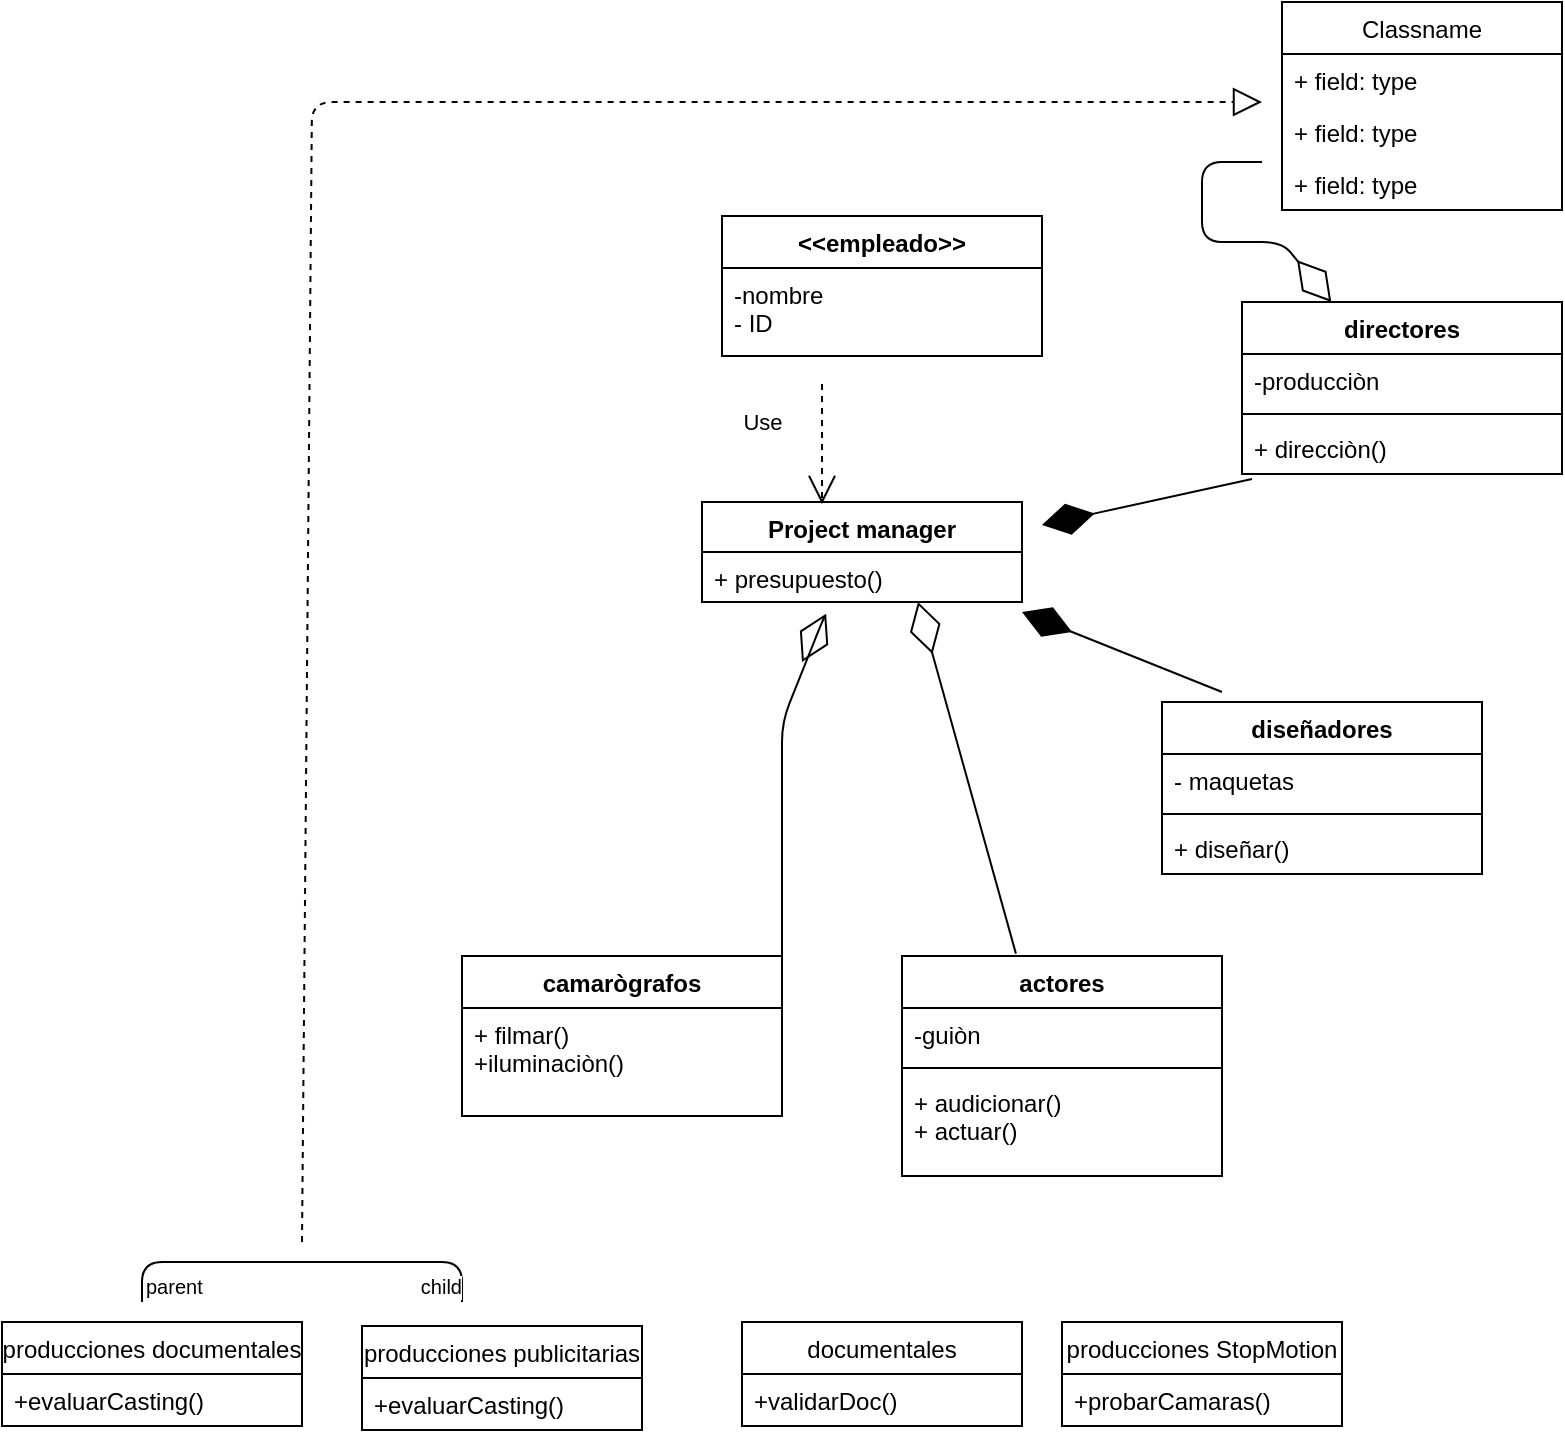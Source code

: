 <mxfile version="12.3.9" type="github" pages="1"><diagram id="vVpH0C6Pk8GVS6hEvkNi" name="Page-1"><mxGraphModel dx="868" dy="520" grid="1" gridSize="10" guides="1" tooltips="1" connect="1" arrows="1" fold="1" page="1" pageScale="1" pageWidth="827" pageHeight="1169" math="0" shadow="0"><root><mxCell id="0"/><mxCell id="1" parent="0"/><mxCell id="zIwAFPEAgvgHFBo0EhBA-1" value="camarògrafos" style="swimlane;fontStyle=1;align=center;verticalAlign=top;childLayout=stackLayout;horizontal=1;startSize=26;horizontalStack=0;resizeParent=1;resizeParentMax=0;resizeLast=0;collapsible=1;marginBottom=0;" vertex="1" parent="1"><mxGeometry x="240" y="527" width="160" height="80" as="geometry"/></mxCell><mxCell id="zIwAFPEAgvgHFBo0EhBA-4" value="+ filmar()&#10;+iluminaciòn()&#10;" style="text;strokeColor=none;fillColor=none;align=left;verticalAlign=top;spacingLeft=4;spacingRight=4;overflow=hidden;rotatable=0;points=[[0,0.5],[1,0.5]];portConstraint=eastwest;" vertex="1" parent="zIwAFPEAgvgHFBo0EhBA-1"><mxGeometry y="26" width="160" height="54" as="geometry"/></mxCell><mxCell id="zIwAFPEAgvgHFBo0EhBA-18" value="Project manager" style="swimlane;fontStyle=1;align=center;verticalAlign=top;childLayout=stackLayout;horizontal=1;startSize=25;horizontalStack=0;resizeParent=1;resizeParentMax=0;resizeLast=0;collapsible=1;marginBottom=0;" vertex="1" parent="1"><mxGeometry x="360" y="300" width="160" height="50" as="geometry"/></mxCell><mxCell id="zIwAFPEAgvgHFBo0EhBA-21" value="+ presupuesto()" style="text;strokeColor=none;fillColor=none;align=left;verticalAlign=top;spacingLeft=4;spacingRight=4;overflow=hidden;rotatable=0;points=[[0,0.5],[1,0.5]];portConstraint=eastwest;" vertex="1" parent="zIwAFPEAgvgHFBo0EhBA-18"><mxGeometry y="25" width="160" height="25" as="geometry"/></mxCell><mxCell id="zIwAFPEAgvgHFBo0EhBA-25" value="" style="endArrow=diamondThin;endFill=1;endSize=24;html=1;" edge="1" parent="1"><mxGeometry width="160" relative="1" as="geometry"><mxPoint x="620" y="395" as="sourcePoint"/><mxPoint x="520" y="355" as="targetPoint"/></mxGeometry></mxCell><mxCell id="zIwAFPEAgvgHFBo0EhBA-26" value="" style="endArrow=diamondThin;endFill=1;endSize=24;html=1;" edge="1" parent="1"><mxGeometry width="160" relative="1" as="geometry"><mxPoint x="635" y="288.5" as="sourcePoint"/><mxPoint x="530" y="311.5" as="targetPoint"/></mxGeometry></mxCell><mxCell id="zIwAFPEAgvgHFBo0EhBA-28" value="" style="endArrow=diamondThin;endFill=0;endSize=24;html=1;exitX=0.606;exitY=-0.023;exitDx=0;exitDy=0;exitPerimeter=0;" edge="1" parent="1"><mxGeometry width="160" relative="1" as="geometry"><mxPoint x="516.96" y="525.804" as="sourcePoint"/><mxPoint x="468" y="350" as="targetPoint"/></mxGeometry></mxCell><mxCell id="zIwAFPEAgvgHFBo0EhBA-29" value="" style="endArrow=diamondThin;endFill=0;endSize=24;html=1;exitX=1;exitY=0;exitDx=0;exitDy=0;exitPerimeter=0;" edge="1" parent="1" source="zIwAFPEAgvgHFBo0EhBA-1"><mxGeometry width="160" relative="1" as="geometry"><mxPoint x="200" y="430" as="sourcePoint"/><mxPoint x="410" y="380" as="targetPoint"/><Array as="points"><mxPoint x="400" y="410"/><mxPoint x="420" y="360"/></Array></mxGeometry></mxCell><mxCell id="zIwAFPEAgvgHFBo0EhBA-43" value="directores" style="swimlane;fontStyle=1;align=center;verticalAlign=top;childLayout=stackLayout;horizontal=1;startSize=26;horizontalStack=0;resizeParent=1;resizeParentMax=0;resizeLast=0;collapsible=1;marginBottom=0;" vertex="1" parent="1"><mxGeometry x="630" y="200" width="160" height="86" as="geometry"/></mxCell><mxCell id="zIwAFPEAgvgHFBo0EhBA-44" value="-producciòn" style="text;strokeColor=none;fillColor=none;align=left;verticalAlign=top;spacingLeft=4;spacingRight=4;overflow=hidden;rotatable=0;points=[[0,0.5],[1,0.5]];portConstraint=eastwest;" vertex="1" parent="zIwAFPEAgvgHFBo0EhBA-43"><mxGeometry y="26" width="160" height="26" as="geometry"/></mxCell><mxCell id="zIwAFPEAgvgHFBo0EhBA-45" value="" style="line;strokeWidth=1;fillColor=none;align=left;verticalAlign=middle;spacingTop=-1;spacingLeft=3;spacingRight=3;rotatable=0;labelPosition=right;points=[];portConstraint=eastwest;" vertex="1" parent="zIwAFPEAgvgHFBo0EhBA-43"><mxGeometry y="52" width="160" height="8" as="geometry"/></mxCell><mxCell id="zIwAFPEAgvgHFBo0EhBA-46" value="+ direcciòn()" style="text;strokeColor=none;fillColor=none;align=left;verticalAlign=top;spacingLeft=4;spacingRight=4;overflow=hidden;rotatable=0;points=[[0,0.5],[1,0.5]];portConstraint=eastwest;" vertex="1" parent="zIwAFPEAgvgHFBo0EhBA-43"><mxGeometry y="60" width="160" height="26" as="geometry"/></mxCell><mxCell id="zIwAFPEAgvgHFBo0EhBA-47" value="diseñadores" style="swimlane;fontStyle=1;align=center;verticalAlign=top;childLayout=stackLayout;horizontal=1;startSize=26;horizontalStack=0;resizeParent=1;resizeParentMax=0;resizeLast=0;collapsible=1;marginBottom=0;" vertex="1" parent="1"><mxGeometry x="590" y="400" width="160" height="86" as="geometry"/></mxCell><mxCell id="zIwAFPEAgvgHFBo0EhBA-48" value="- maquetas" style="text;strokeColor=none;fillColor=none;align=left;verticalAlign=top;spacingLeft=4;spacingRight=4;overflow=hidden;rotatable=0;points=[[0,0.5],[1,0.5]];portConstraint=eastwest;" vertex="1" parent="zIwAFPEAgvgHFBo0EhBA-47"><mxGeometry y="26" width="160" height="26" as="geometry"/></mxCell><mxCell id="zIwAFPEAgvgHFBo0EhBA-49" value="" style="line;strokeWidth=1;fillColor=none;align=left;verticalAlign=middle;spacingTop=-1;spacingLeft=3;spacingRight=3;rotatable=0;labelPosition=right;points=[];portConstraint=eastwest;" vertex="1" parent="zIwAFPEAgvgHFBo0EhBA-47"><mxGeometry y="52" width="160" height="8" as="geometry"/></mxCell><mxCell id="zIwAFPEAgvgHFBo0EhBA-50" value="+ diseñar()" style="text;strokeColor=none;fillColor=none;align=left;verticalAlign=top;spacingLeft=4;spacingRight=4;overflow=hidden;rotatable=0;points=[[0,0.5],[1,0.5]];portConstraint=eastwest;" vertex="1" parent="zIwAFPEAgvgHFBo0EhBA-47"><mxGeometry y="60" width="160" height="26" as="geometry"/></mxCell><mxCell id="zIwAFPEAgvgHFBo0EhBA-51" value="actores" style="swimlane;fontStyle=1;align=center;verticalAlign=top;childLayout=stackLayout;horizontal=1;startSize=26;horizontalStack=0;resizeParent=1;resizeParentMax=0;resizeLast=0;collapsible=1;marginBottom=0;" vertex="1" parent="1"><mxGeometry x="460" y="527" width="160" height="110" as="geometry"/></mxCell><mxCell id="zIwAFPEAgvgHFBo0EhBA-52" value="-guiòn" style="text;strokeColor=none;fillColor=none;align=left;verticalAlign=top;spacingLeft=4;spacingRight=4;overflow=hidden;rotatable=0;points=[[0,0.5],[1,0.5]];portConstraint=eastwest;" vertex="1" parent="zIwAFPEAgvgHFBo0EhBA-51"><mxGeometry y="26" width="160" height="26" as="geometry"/></mxCell><mxCell id="zIwAFPEAgvgHFBo0EhBA-53" value="" style="line;strokeWidth=1;fillColor=none;align=left;verticalAlign=middle;spacingTop=-1;spacingLeft=3;spacingRight=3;rotatable=0;labelPosition=right;points=[];portConstraint=eastwest;" vertex="1" parent="zIwAFPEAgvgHFBo0EhBA-51"><mxGeometry y="52" width="160" height="8" as="geometry"/></mxCell><mxCell id="zIwAFPEAgvgHFBo0EhBA-54" value="+ audicionar()&#10;+ actuar()" style="text;strokeColor=none;fillColor=none;align=left;verticalAlign=top;spacingLeft=4;spacingRight=4;overflow=hidden;rotatable=0;points=[[0,0.5],[1,0.5]];portConstraint=eastwest;" vertex="1" parent="zIwAFPEAgvgHFBo0EhBA-51"><mxGeometry y="60" width="160" height="50" as="geometry"/></mxCell><mxCell id="zIwAFPEAgvgHFBo0EhBA-55" value="&lt;&lt;empleado&gt;&gt;" style="swimlane;fontStyle=1;align=center;verticalAlign=top;childLayout=stackLayout;horizontal=1;startSize=26;horizontalStack=0;resizeParent=1;resizeParentMax=0;resizeLast=0;collapsible=1;marginBottom=0;" vertex="1" parent="1"><mxGeometry x="370" y="157" width="160" height="70" as="geometry"/></mxCell><mxCell id="zIwAFPEAgvgHFBo0EhBA-56" value="-nombre&#10;- ID" style="text;strokeColor=none;fillColor=none;align=left;verticalAlign=top;spacingLeft=4;spacingRight=4;overflow=hidden;rotatable=0;points=[[0,0.5],[1,0.5]];portConstraint=eastwest;" vertex="1" parent="zIwAFPEAgvgHFBo0EhBA-55"><mxGeometry y="26" width="160" height="44" as="geometry"/></mxCell><mxCell id="zIwAFPEAgvgHFBo0EhBA-59" value="Use" style="endArrow=open;endSize=12;dashed=1;html=1;" edge="1" parent="1"><mxGeometry y="-32" width="160" relative="1" as="geometry"><mxPoint x="420" y="241" as="sourcePoint"/><mxPoint x="420" y="301" as="targetPoint"/><Array as="points"><mxPoint x="420" y="271"/></Array><mxPoint x="2" y="-11" as="offset"/></mxGeometry></mxCell><mxCell id="zIwAFPEAgvgHFBo0EhBA-60" value="producciones documentales" style="swimlane;fontStyle=0;childLayout=stackLayout;horizontal=1;startSize=26;fillColor=none;horizontalStack=0;resizeParent=1;resizeParentMax=0;resizeLast=0;collapsible=1;marginBottom=0;" vertex="1" parent="1"><mxGeometry x="10" y="710" width="150" height="52" as="geometry"/></mxCell><mxCell id="zIwAFPEAgvgHFBo0EhBA-61" value="+evaluarCasting()" style="text;strokeColor=none;fillColor=none;align=left;verticalAlign=top;spacingLeft=4;spacingRight=4;overflow=hidden;rotatable=0;points=[[0,0.5],[1,0.5]];portConstraint=eastwest;" vertex="1" parent="zIwAFPEAgvgHFBo0EhBA-60"><mxGeometry y="26" width="150" height="26" as="geometry"/></mxCell><mxCell id="zIwAFPEAgvgHFBo0EhBA-64" value="producciones publicitarias" style="swimlane;fontStyle=0;childLayout=stackLayout;horizontal=1;startSize=26;fillColor=none;horizontalStack=0;resizeParent=1;resizeParentMax=0;resizeLast=0;collapsible=1;marginBottom=0;" vertex="1" parent="1"><mxGeometry x="190" y="712" width="140" height="52" as="geometry"/></mxCell><mxCell id="zIwAFPEAgvgHFBo0EhBA-65" value="+evaluarCasting()" style="text;strokeColor=none;fillColor=none;align=left;verticalAlign=top;spacingLeft=4;spacingRight=4;overflow=hidden;rotatable=0;points=[[0,0.5],[1,0.5]];portConstraint=eastwest;" vertex="1" parent="zIwAFPEAgvgHFBo0EhBA-64"><mxGeometry y="26" width="140" height="26" as="geometry"/></mxCell><mxCell id="zIwAFPEAgvgHFBo0EhBA-68" value="documentales" style="swimlane;fontStyle=0;childLayout=stackLayout;horizontal=1;startSize=26;fillColor=none;horizontalStack=0;resizeParent=1;resizeParentMax=0;resizeLast=0;collapsible=1;marginBottom=0;" vertex="1" parent="1"><mxGeometry x="380" y="710" width="140" height="52" as="geometry"/></mxCell><mxCell id="zIwAFPEAgvgHFBo0EhBA-69" value="+validarDoc()" style="text;strokeColor=none;fillColor=none;align=left;verticalAlign=top;spacingLeft=4;spacingRight=4;overflow=hidden;rotatable=0;points=[[0,0.5],[1,0.5]];portConstraint=eastwest;" vertex="1" parent="zIwAFPEAgvgHFBo0EhBA-68"><mxGeometry y="26" width="140" height="26" as="geometry"/></mxCell><mxCell id="zIwAFPEAgvgHFBo0EhBA-83" value="producciones StopMotion" style="swimlane;fontStyle=0;childLayout=stackLayout;horizontal=1;startSize=26;fillColor=none;horizontalStack=0;resizeParent=1;resizeParentMax=0;resizeLast=0;collapsible=1;marginBottom=0;" vertex="1" parent="1"><mxGeometry x="540" y="710" width="140" height="52" as="geometry"/></mxCell><mxCell id="zIwAFPEAgvgHFBo0EhBA-84" value="+probarCamaras()" style="text;strokeColor=none;fillColor=none;align=left;verticalAlign=top;spacingLeft=4;spacingRight=4;overflow=hidden;rotatable=0;points=[[0,0.5],[1,0.5]];portConstraint=eastwest;" vertex="1" parent="zIwAFPEAgvgHFBo0EhBA-83"><mxGeometry y="26" width="140" height="26" as="geometry"/></mxCell><mxCell id="zIwAFPEAgvgHFBo0EhBA-87" value="" style="endArrow=none;html=1;edgeStyle=orthogonalEdgeStyle;" edge="1" parent="1"><mxGeometry relative="1" as="geometry"><mxPoint x="80" y="700" as="sourcePoint"/><mxPoint x="240" y="700" as="targetPoint"/><Array as="points"><mxPoint x="80" y="680"/><mxPoint x="240" y="680"/></Array></mxGeometry></mxCell><mxCell id="zIwAFPEAgvgHFBo0EhBA-88" value="parent" style="resizable=0;html=1;align=left;verticalAlign=bottom;labelBackgroundColor=#ffffff;fontSize=10;" connectable="0" vertex="1" parent="zIwAFPEAgvgHFBo0EhBA-87"><mxGeometry x="-1" relative="1" as="geometry"/></mxCell><mxCell id="zIwAFPEAgvgHFBo0EhBA-89" value="child" style="resizable=0;html=1;align=right;verticalAlign=bottom;labelBackgroundColor=#ffffff;fontSize=10;" connectable="0" vertex="1" parent="zIwAFPEAgvgHFBo0EhBA-87"><mxGeometry x="1" relative="1" as="geometry"/></mxCell><mxCell id="zIwAFPEAgvgHFBo0EhBA-90" value="Classname" style="swimlane;fontStyle=0;childLayout=stackLayout;horizontal=1;startSize=26;fillColor=none;horizontalStack=0;resizeParent=1;resizeParentMax=0;resizeLast=0;collapsible=1;marginBottom=0;" vertex="1" parent="1"><mxGeometry x="650" y="50" width="140" height="104" as="geometry"/></mxCell><mxCell id="zIwAFPEAgvgHFBo0EhBA-91" value="+ field: type" style="text;strokeColor=none;fillColor=none;align=left;verticalAlign=top;spacingLeft=4;spacingRight=4;overflow=hidden;rotatable=0;points=[[0,0.5],[1,0.5]];portConstraint=eastwest;" vertex="1" parent="zIwAFPEAgvgHFBo0EhBA-90"><mxGeometry y="26" width="140" height="26" as="geometry"/></mxCell><mxCell id="zIwAFPEAgvgHFBo0EhBA-92" value="+ field: type" style="text;strokeColor=none;fillColor=none;align=left;verticalAlign=top;spacingLeft=4;spacingRight=4;overflow=hidden;rotatable=0;points=[[0,0.5],[1,0.5]];portConstraint=eastwest;" vertex="1" parent="zIwAFPEAgvgHFBo0EhBA-90"><mxGeometry y="52" width="140" height="26" as="geometry"/></mxCell><mxCell id="zIwAFPEAgvgHFBo0EhBA-93" value="+ field: type" style="text;strokeColor=none;fillColor=none;align=left;verticalAlign=top;spacingLeft=4;spacingRight=4;overflow=hidden;rotatable=0;points=[[0,0.5],[1,0.5]];portConstraint=eastwest;" vertex="1" parent="zIwAFPEAgvgHFBo0EhBA-90"><mxGeometry y="78" width="140" height="26" as="geometry"/></mxCell><mxCell id="zIwAFPEAgvgHFBo0EhBA-95" value="" style="endArrow=diamondThin;endFill=0;endSize=24;html=1;" edge="1" parent="1" target="zIwAFPEAgvgHFBo0EhBA-43"><mxGeometry width="160" relative="1" as="geometry"><mxPoint x="640" y="130" as="sourcePoint"/><mxPoint x="650" y="190" as="targetPoint"/><Array as="points"><mxPoint x="610" y="130"/><mxPoint x="610" y="170"/><mxPoint x="650" y="170"/></Array></mxGeometry></mxCell><mxCell id="zIwAFPEAgvgHFBo0EhBA-100" value="" style="endArrow=block;dashed=1;endFill=0;endSize=12;html=1;" edge="1" parent="1"><mxGeometry width="160" relative="1" as="geometry"><mxPoint x="160" y="670" as="sourcePoint"/><mxPoint x="640" y="100" as="targetPoint"/><Array as="points"><mxPoint x="165" y="100"/></Array></mxGeometry></mxCell></root></mxGraphModel></diagram></mxfile>